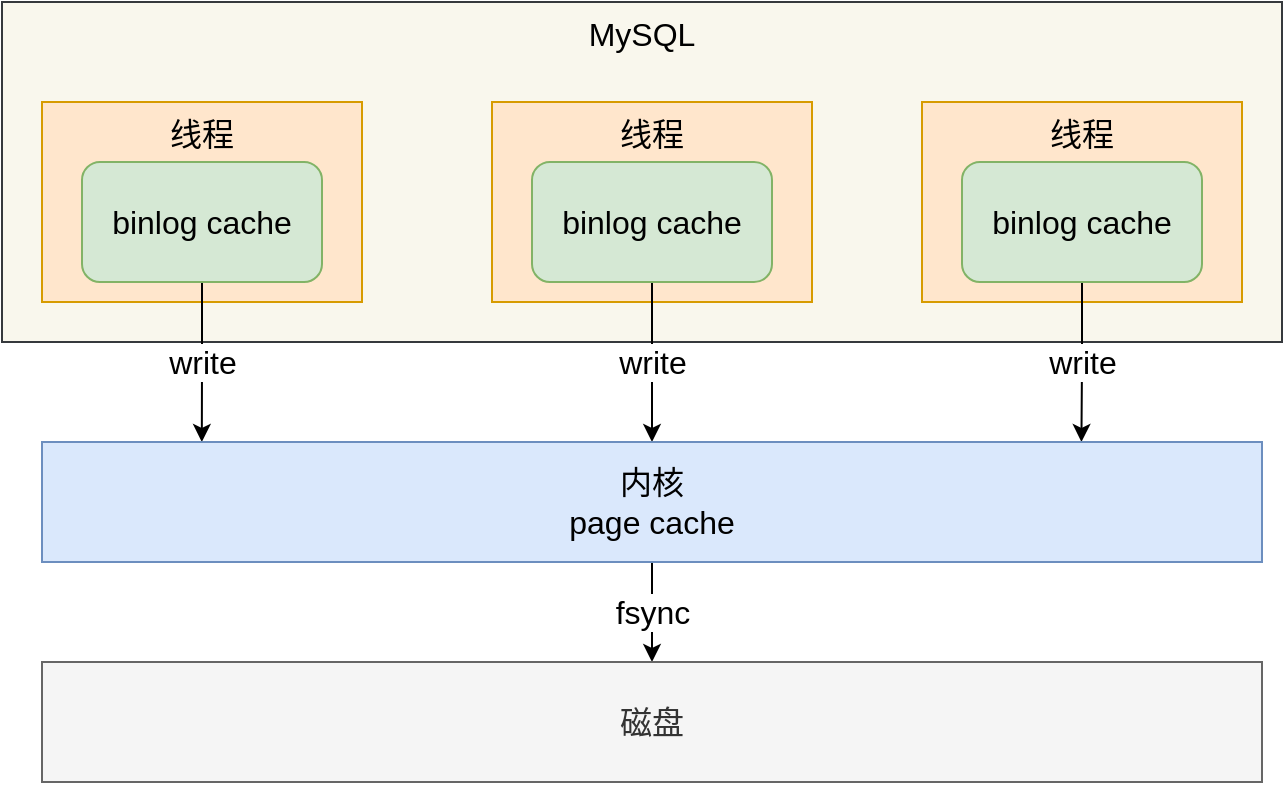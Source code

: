 <mxfile version="20.0.1" type="github">
  <diagram id="Y5NFMzPjso2iboIROrrn" name="Page-1">
    <mxGraphModel dx="916" dy="772" grid="1" gridSize="10" guides="1" tooltips="1" connect="1" arrows="1" fold="1" page="1" pageScale="1" pageWidth="827" pageHeight="1169" math="0" shadow="0">
      <root>
        <mxCell id="0" />
        <mxCell id="1" parent="0" />
        <mxCell id="0oEXbh-QknlMhhKbKPOi-15" value="MySQL" style="rounded=0;whiteSpace=wrap;html=1;fontSize=16;verticalAlign=top;fillColor=#f9f7ed;strokeColor=#36393d;" vertex="1" parent="1">
          <mxGeometry x="130" y="140" width="640" height="170" as="geometry" />
        </mxCell>
        <mxCell id="0oEXbh-QknlMhhKbKPOi-1" value="线程" style="rounded=0;whiteSpace=wrap;html=1;fontSize=16;verticalAlign=top;fillColor=#ffe6cc;strokeColor=#d79b00;" vertex="1" parent="1">
          <mxGeometry x="150" y="190" width="160" height="100" as="geometry" />
        </mxCell>
        <mxCell id="0oEXbh-QknlMhhKbKPOi-9" value="write" style="edgeStyle=orthogonalEdgeStyle;rounded=0;orthogonalLoop=1;jettySize=auto;html=1;entryX=0.131;entryY=0;entryDx=0;entryDy=0;entryPerimeter=0;fontSize=16;" edge="1" parent="1" source="0oEXbh-QknlMhhKbKPOi-2" target="0oEXbh-QknlMhhKbKPOi-7">
          <mxGeometry relative="1" as="geometry" />
        </mxCell>
        <mxCell id="0oEXbh-QknlMhhKbKPOi-2" value="binlog cache" style="rounded=1;whiteSpace=wrap;html=1;fontSize=16;fillColor=#d5e8d4;strokeColor=#82b366;" vertex="1" parent="1">
          <mxGeometry x="170" y="220" width="120" height="60" as="geometry" />
        </mxCell>
        <mxCell id="0oEXbh-QknlMhhKbKPOi-3" value="线程" style="rounded=0;whiteSpace=wrap;html=1;fontSize=16;verticalAlign=top;fillColor=#ffe6cc;strokeColor=#d79b00;" vertex="1" parent="1">
          <mxGeometry x="375" y="190" width="160" height="100" as="geometry" />
        </mxCell>
        <mxCell id="0oEXbh-QknlMhhKbKPOi-10" value="&lt;meta charset=&quot;utf-8&quot;&gt;&lt;span style=&quot;color: rgb(0, 0, 0); font-family: Helvetica; font-size: 16px; font-style: normal; font-variant-ligatures: normal; font-variant-caps: normal; font-weight: 400; letter-spacing: normal; orphans: 2; text-align: center; text-indent: 0px; text-transform: none; widows: 2; word-spacing: 0px; -webkit-text-stroke-width: 0px; background-color: rgb(255, 255, 255); text-decoration-thickness: initial; text-decoration-style: initial; text-decoration-color: initial; float: none; display: inline !important;&quot;&gt;write&lt;/span&gt;" style="edgeStyle=orthogonalEdgeStyle;rounded=0;orthogonalLoop=1;jettySize=auto;html=1;entryX=0.5;entryY=0;entryDx=0;entryDy=0;fontSize=16;" edge="1" parent="1" source="0oEXbh-QknlMhhKbKPOi-4" target="0oEXbh-QknlMhhKbKPOi-7">
          <mxGeometry relative="1" as="geometry" />
        </mxCell>
        <mxCell id="0oEXbh-QknlMhhKbKPOi-4" value="binlog cache" style="rounded=1;whiteSpace=wrap;html=1;fontSize=16;fillColor=#d5e8d4;strokeColor=#82b366;" vertex="1" parent="1">
          <mxGeometry x="395" y="220" width="120" height="60" as="geometry" />
        </mxCell>
        <mxCell id="0oEXbh-QknlMhhKbKPOi-5" value="线程" style="rounded=0;whiteSpace=wrap;html=1;fontSize=16;verticalAlign=top;fillColor=#ffe6cc;strokeColor=#d79b00;" vertex="1" parent="1">
          <mxGeometry x="590" y="190" width="160" height="100" as="geometry" />
        </mxCell>
        <mxCell id="0oEXbh-QknlMhhKbKPOi-11" value="&lt;meta charset=&quot;utf-8&quot;&gt;&lt;span style=&quot;color: rgb(0, 0, 0); font-family: Helvetica; font-size: 16px; font-style: normal; font-variant-ligatures: normal; font-variant-caps: normal; font-weight: 400; letter-spacing: normal; orphans: 2; text-align: center; text-indent: 0px; text-transform: none; widows: 2; word-spacing: 0px; -webkit-text-stroke-width: 0px; background-color: rgb(255, 255, 255); text-decoration-thickness: initial; text-decoration-style: initial; text-decoration-color: initial; float: none; display: inline !important;&quot;&gt;write&lt;/span&gt;" style="edgeStyle=orthogonalEdgeStyle;rounded=0;orthogonalLoop=1;jettySize=auto;html=1;entryX=0.852;entryY=0;entryDx=0;entryDy=0;entryPerimeter=0;fontSize=16;" edge="1" parent="1" source="0oEXbh-QknlMhhKbKPOi-6" target="0oEXbh-QknlMhhKbKPOi-7">
          <mxGeometry relative="1" as="geometry" />
        </mxCell>
        <mxCell id="0oEXbh-QknlMhhKbKPOi-6" value="binlog cache" style="rounded=1;whiteSpace=wrap;html=1;fontSize=16;fillColor=#d5e8d4;strokeColor=#82b366;" vertex="1" parent="1">
          <mxGeometry x="610" y="220" width="120" height="60" as="geometry" />
        </mxCell>
        <mxCell id="0oEXbh-QknlMhhKbKPOi-12" value="fsync" style="edgeStyle=orthogonalEdgeStyle;rounded=0;orthogonalLoop=1;jettySize=auto;html=1;entryX=0.5;entryY=0;entryDx=0;entryDy=0;fontSize=16;" edge="1" parent="1" source="0oEXbh-QknlMhhKbKPOi-7" target="0oEXbh-QknlMhhKbKPOi-8">
          <mxGeometry relative="1" as="geometry" />
        </mxCell>
        <mxCell id="0oEXbh-QknlMhhKbKPOi-7" value="内核 &lt;br&gt;page cache" style="rounded=0;whiteSpace=wrap;html=1;fontSize=16;fillColor=#dae8fc;strokeColor=#6c8ebf;" vertex="1" parent="1">
          <mxGeometry x="150" y="360" width="610" height="60" as="geometry" />
        </mxCell>
        <mxCell id="0oEXbh-QknlMhhKbKPOi-8" value="磁盘" style="rounded=0;whiteSpace=wrap;html=1;fontSize=16;fillColor=#f5f5f5;fontColor=#333333;strokeColor=#666666;" vertex="1" parent="1">
          <mxGeometry x="150" y="470" width="610" height="60" as="geometry" />
        </mxCell>
      </root>
    </mxGraphModel>
  </diagram>
</mxfile>
